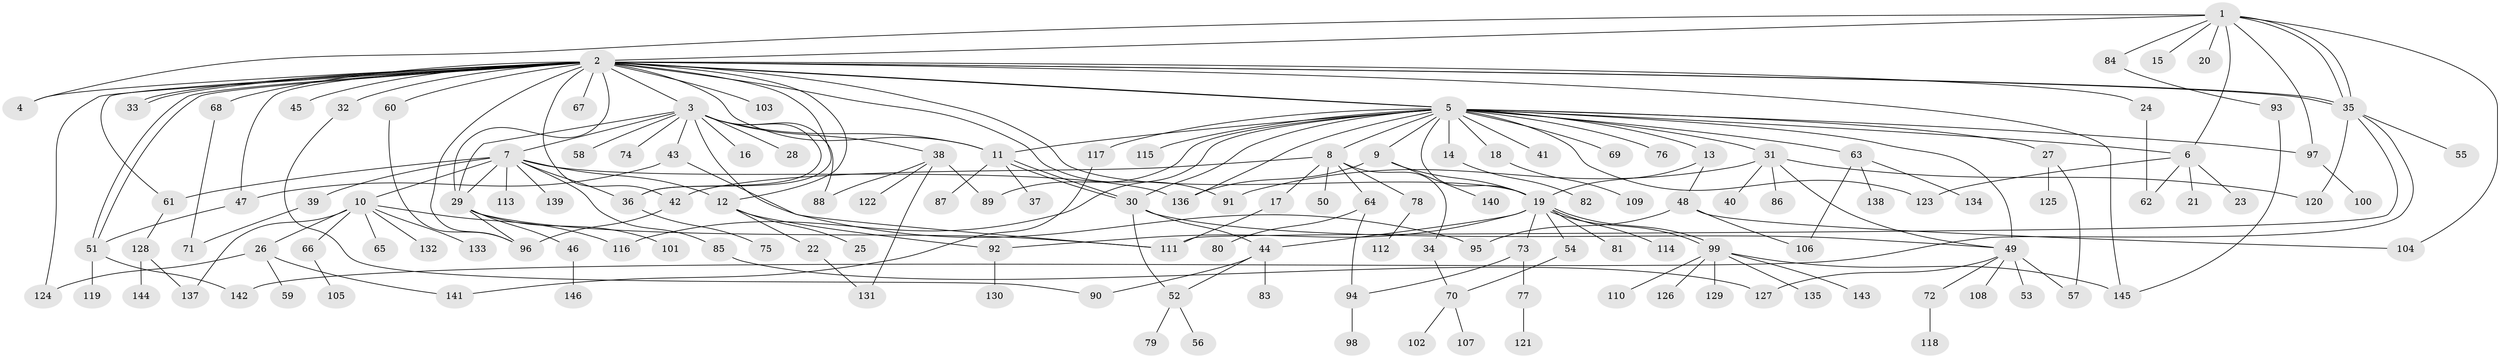 // coarse degree distribution, {6: 0.023255813953488372, 18: 0.023255813953488372, 8: 0.046511627906976744, 2: 0.2558139534883721, 20: 0.023255813953488372, 4: 0.06976744186046512, 9: 0.046511627906976744, 1: 0.46511627906976744, 3: 0.046511627906976744}
// Generated by graph-tools (version 1.1) at 2025/18/03/04/25 18:18:01]
// undirected, 146 vertices, 207 edges
graph export_dot {
graph [start="1"]
  node [color=gray90,style=filled];
  1;
  2;
  3;
  4;
  5;
  6;
  7;
  8;
  9;
  10;
  11;
  12;
  13;
  14;
  15;
  16;
  17;
  18;
  19;
  20;
  21;
  22;
  23;
  24;
  25;
  26;
  27;
  28;
  29;
  30;
  31;
  32;
  33;
  34;
  35;
  36;
  37;
  38;
  39;
  40;
  41;
  42;
  43;
  44;
  45;
  46;
  47;
  48;
  49;
  50;
  51;
  52;
  53;
  54;
  55;
  56;
  57;
  58;
  59;
  60;
  61;
  62;
  63;
  64;
  65;
  66;
  67;
  68;
  69;
  70;
  71;
  72;
  73;
  74;
  75;
  76;
  77;
  78;
  79;
  80;
  81;
  82;
  83;
  84;
  85;
  86;
  87;
  88;
  89;
  90;
  91;
  92;
  93;
  94;
  95;
  96;
  97;
  98;
  99;
  100;
  101;
  102;
  103;
  104;
  105;
  106;
  107;
  108;
  109;
  110;
  111;
  112;
  113;
  114;
  115;
  116;
  117;
  118;
  119;
  120;
  121;
  122;
  123;
  124;
  125;
  126;
  127;
  128;
  129;
  130;
  131;
  132;
  133;
  134;
  135;
  136;
  137;
  138;
  139;
  140;
  141;
  142;
  143;
  144;
  145;
  146;
  1 -- 2;
  1 -- 4;
  1 -- 6;
  1 -- 15;
  1 -- 20;
  1 -- 35;
  1 -- 35;
  1 -- 84;
  1 -- 97;
  1 -- 104;
  2 -- 3;
  2 -- 4;
  2 -- 5;
  2 -- 5;
  2 -- 11;
  2 -- 12;
  2 -- 19;
  2 -- 24;
  2 -- 29;
  2 -- 32;
  2 -- 33;
  2 -- 33;
  2 -- 35;
  2 -- 35;
  2 -- 36;
  2 -- 42;
  2 -- 45;
  2 -- 47;
  2 -- 51;
  2 -- 51;
  2 -- 60;
  2 -- 61;
  2 -- 67;
  2 -- 68;
  2 -- 91;
  2 -- 96;
  2 -- 103;
  2 -- 124;
  2 -- 145;
  3 -- 7;
  3 -- 11;
  3 -- 16;
  3 -- 28;
  3 -- 29;
  3 -- 36;
  3 -- 38;
  3 -- 43;
  3 -- 58;
  3 -- 74;
  3 -- 88;
  3 -- 111;
  5 -- 6;
  5 -- 8;
  5 -- 9;
  5 -- 11;
  5 -- 13;
  5 -- 14;
  5 -- 18;
  5 -- 19;
  5 -- 27;
  5 -- 30;
  5 -- 31;
  5 -- 41;
  5 -- 49;
  5 -- 63;
  5 -- 69;
  5 -- 76;
  5 -- 89;
  5 -- 97;
  5 -- 115;
  5 -- 116;
  5 -- 117;
  5 -- 123;
  5 -- 136;
  6 -- 21;
  6 -- 23;
  6 -- 62;
  6 -- 123;
  7 -- 10;
  7 -- 12;
  7 -- 29;
  7 -- 36;
  7 -- 39;
  7 -- 61;
  7 -- 85;
  7 -- 113;
  7 -- 136;
  7 -- 139;
  8 -- 17;
  8 -- 34;
  8 -- 42;
  8 -- 50;
  8 -- 64;
  8 -- 78;
  9 -- 19;
  9 -- 136;
  9 -- 140;
  10 -- 26;
  10 -- 65;
  10 -- 66;
  10 -- 116;
  10 -- 132;
  10 -- 133;
  10 -- 137;
  11 -- 30;
  11 -- 30;
  11 -- 37;
  11 -- 87;
  12 -- 22;
  12 -- 25;
  12 -- 92;
  13 -- 19;
  13 -- 48;
  14 -- 82;
  17 -- 111;
  18 -- 109;
  19 -- 44;
  19 -- 54;
  19 -- 73;
  19 -- 81;
  19 -- 92;
  19 -- 99;
  19 -- 99;
  19 -- 114;
  22 -- 131;
  24 -- 62;
  26 -- 59;
  26 -- 124;
  26 -- 141;
  27 -- 57;
  27 -- 125;
  29 -- 46;
  29 -- 96;
  29 -- 101;
  29 -- 111;
  30 -- 44;
  30 -- 49;
  30 -- 52;
  31 -- 40;
  31 -- 49;
  31 -- 86;
  31 -- 91;
  31 -- 120;
  32 -- 90;
  34 -- 70;
  35 -- 55;
  35 -- 111;
  35 -- 120;
  35 -- 142;
  36 -- 75;
  38 -- 88;
  38 -- 89;
  38 -- 122;
  38 -- 131;
  39 -- 71;
  42 -- 96;
  43 -- 47;
  43 -- 95;
  44 -- 52;
  44 -- 83;
  44 -- 90;
  46 -- 146;
  47 -- 51;
  48 -- 95;
  48 -- 104;
  48 -- 106;
  49 -- 53;
  49 -- 57;
  49 -- 72;
  49 -- 108;
  49 -- 127;
  51 -- 119;
  51 -- 142;
  52 -- 56;
  52 -- 79;
  54 -- 70;
  60 -- 96;
  61 -- 128;
  63 -- 106;
  63 -- 134;
  63 -- 138;
  64 -- 80;
  64 -- 94;
  66 -- 105;
  68 -- 71;
  70 -- 102;
  70 -- 107;
  72 -- 118;
  73 -- 77;
  73 -- 94;
  77 -- 121;
  78 -- 112;
  84 -- 93;
  85 -- 127;
  92 -- 130;
  93 -- 145;
  94 -- 98;
  97 -- 100;
  99 -- 110;
  99 -- 126;
  99 -- 129;
  99 -- 135;
  99 -- 143;
  99 -- 145;
  117 -- 141;
  128 -- 137;
  128 -- 144;
}
